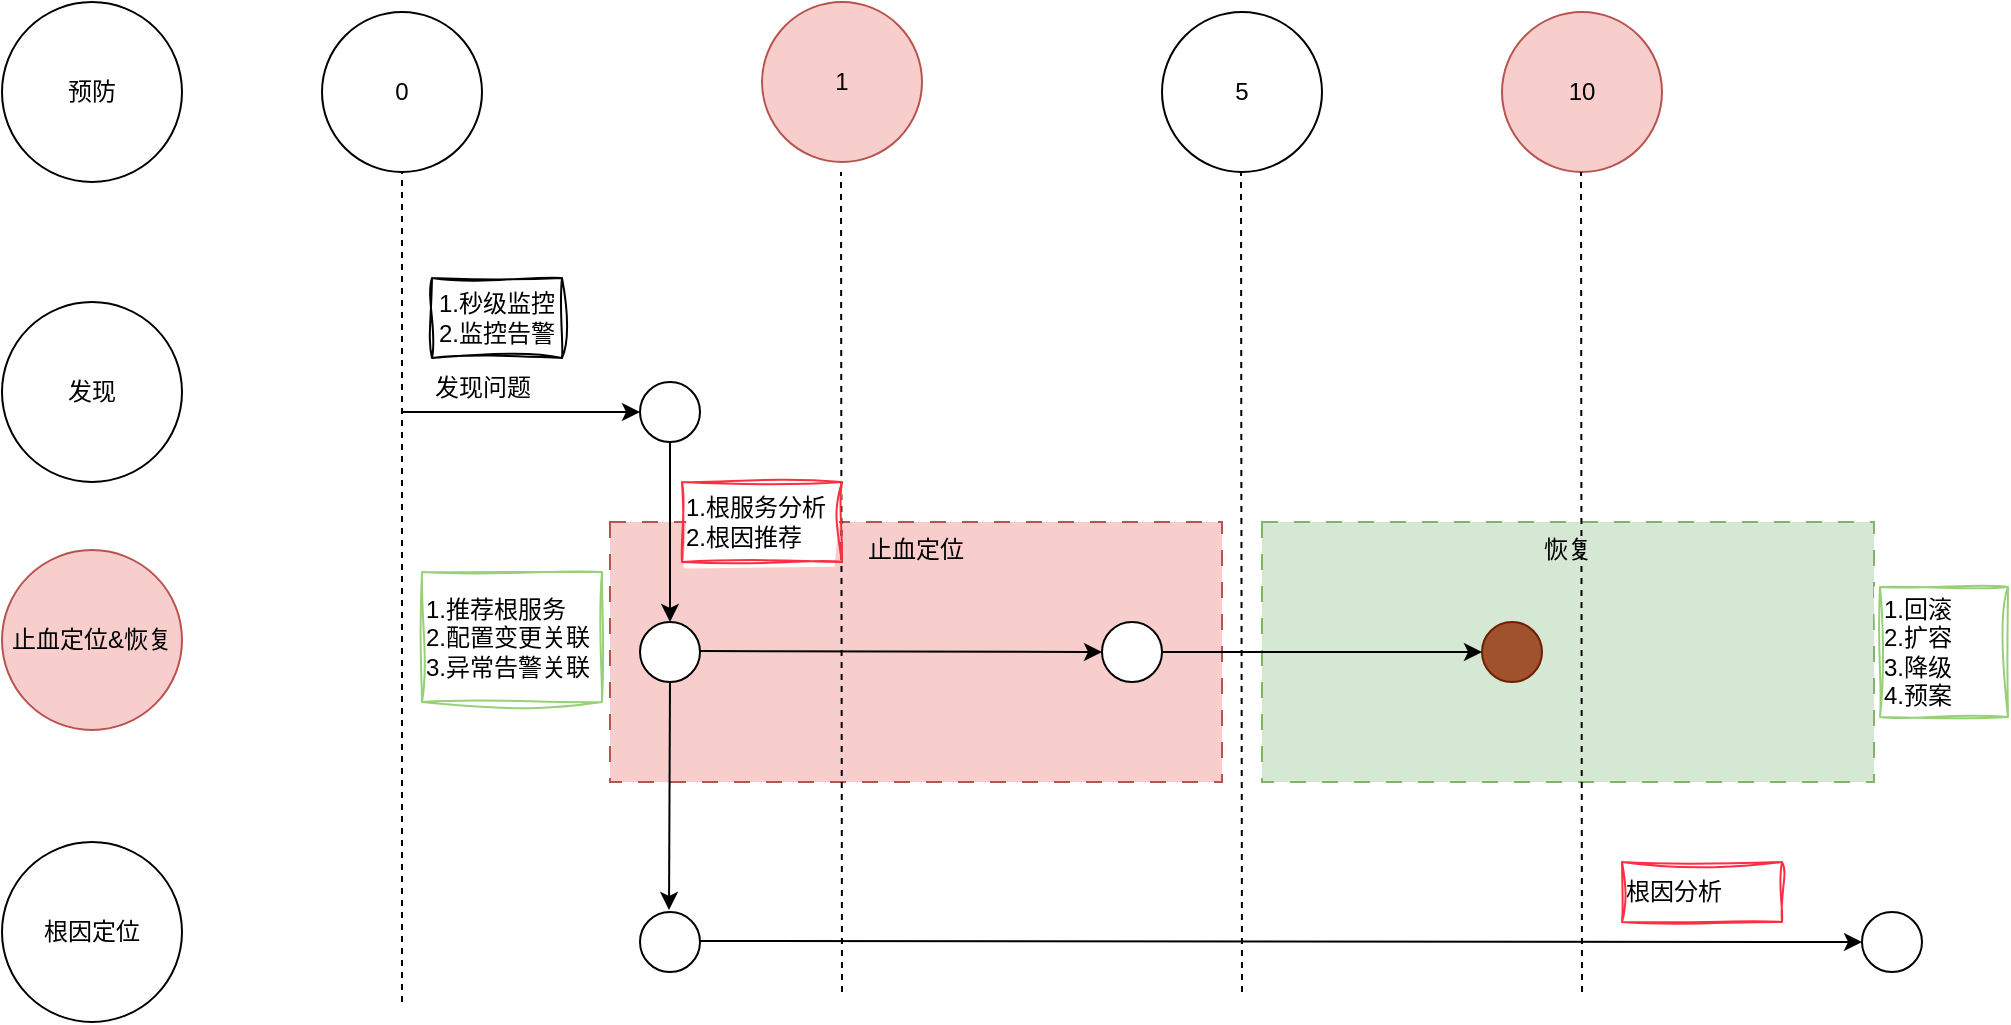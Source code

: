 <mxfile version="26.2.12" pages="5">
  <diagram id="Wmb_0LY8wBpJUW_GFidt" name="1-5-10">
    <mxGraphModel dx="1390" dy="761" grid="1" gridSize="10" guides="1" tooltips="1" connect="1" arrows="1" fold="1" page="1" pageScale="1" pageWidth="827" pageHeight="1169" math="0" shadow="0">
      <root>
        <mxCell id="0" />
        <mxCell id="1" parent="0" />
        <mxCell id="DUJHOCGt4It78uvVbUno-31" value="恢复" style="rounded=0;whiteSpace=wrap;html=1;verticalAlign=top;dashed=1;dashPattern=8 8;fillColor=#d5e8d4;strokeColor=#82b366;" parent="1" vertex="1">
          <mxGeometry x="740" y="390" width="306" height="130" as="geometry" />
        </mxCell>
        <mxCell id="DUJHOCGt4It78uvVbUno-30" value="止血定位" style="rounded=0;whiteSpace=wrap;html=1;verticalAlign=top;dashed=1;dashPattern=8 8;fillColor=#f8cecc;strokeColor=#b85450;" parent="1" vertex="1">
          <mxGeometry x="414" y="390" width="306" height="130" as="geometry" />
        </mxCell>
        <mxCell id="DUJHOCGt4It78uvVbUno-5" value="0" style="ellipse;whiteSpace=wrap;html=1;aspect=fixed;" parent="1" vertex="1">
          <mxGeometry x="270" y="135" width="80" height="80" as="geometry" />
        </mxCell>
        <mxCell id="DUJHOCGt4It78uvVbUno-6" value="1" style="ellipse;whiteSpace=wrap;html=1;aspect=fixed;fillColor=#f8cecc;strokeColor=#b85450;" parent="1" vertex="1">
          <mxGeometry x="490" y="130" width="80" height="80" as="geometry" />
        </mxCell>
        <mxCell id="DUJHOCGt4It78uvVbUno-7" value="5" style="ellipse;whiteSpace=wrap;html=1;aspect=fixed;" parent="1" vertex="1">
          <mxGeometry x="690" y="135" width="80" height="80" as="geometry" />
        </mxCell>
        <mxCell id="DUJHOCGt4It78uvVbUno-8" value="10" style="ellipse;whiteSpace=wrap;html=1;aspect=fixed;fillColor=#f8cecc;strokeColor=#b85450;" parent="1" vertex="1">
          <mxGeometry x="860" y="135" width="80" height="80" as="geometry" />
        </mxCell>
        <mxCell id="DUJHOCGt4It78uvVbUno-9" value="" style="endArrow=none;dashed=1;html=1;rounded=0;entryX=0.5;entryY=1;entryDx=0;entryDy=0;" parent="1" target="DUJHOCGt4It78uvVbUno-5" edge="1">
          <mxGeometry width="50" height="50" relative="1" as="geometry">
            <mxPoint x="310" y="630" as="sourcePoint" />
            <mxPoint x="440" y="370" as="targetPoint" />
            <Array as="points">
              <mxPoint x="310" y="330" />
            </Array>
          </mxGeometry>
        </mxCell>
        <mxCell id="DUJHOCGt4It78uvVbUno-10" value="" style="endArrow=none;dashed=1;html=1;rounded=0;entryX=0.5;entryY=1;entryDx=0;entryDy=0;" parent="1" edge="1">
          <mxGeometry width="50" height="50" relative="1" as="geometry">
            <mxPoint x="530" y="625" as="sourcePoint" />
            <mxPoint x="529.5" y="215" as="targetPoint" />
          </mxGeometry>
        </mxCell>
        <mxCell id="DUJHOCGt4It78uvVbUno-11" value="" style="endArrow=none;dashed=1;html=1;rounded=0;entryX=0.5;entryY=1;entryDx=0;entryDy=0;" parent="1" edge="1">
          <mxGeometry width="50" height="50" relative="1" as="geometry">
            <mxPoint x="730" y="625" as="sourcePoint" />
            <mxPoint x="729.5" y="215" as="targetPoint" />
          </mxGeometry>
        </mxCell>
        <mxCell id="DUJHOCGt4It78uvVbUno-12" value="" style="endArrow=none;dashed=1;html=1;rounded=0;entryX=0.5;entryY=1;entryDx=0;entryDy=0;" parent="1" edge="1">
          <mxGeometry width="50" height="50" relative="1" as="geometry">
            <mxPoint x="900" y="625" as="sourcePoint" />
            <mxPoint x="899.5" y="215" as="targetPoint" />
          </mxGeometry>
        </mxCell>
        <mxCell id="DUJHOCGt4It78uvVbUno-13" value="1.秒级监控&lt;div&gt;2.监控告警&lt;/div&gt;" style="rounded=0;whiteSpace=wrap;html=1;sketch=1;curveFitting=1;jiggle=2;strokeColor=#000000;" parent="1" vertex="1">
          <mxGeometry x="325" y="268" width="65" height="40" as="geometry" />
        </mxCell>
        <mxCell id="DUJHOCGt4It78uvVbUno-3" value="止血定位&amp;amp;恢复" style="ellipse;whiteSpace=wrap;html=1;aspect=fixed;fillColor=#f8cecc;strokeColor=#b85450;" parent="1" vertex="1">
          <mxGeometry x="110" y="404" width="90" height="90" as="geometry" />
        </mxCell>
        <mxCell id="DUJHOCGt4It78uvVbUno-15" value="发现" style="ellipse;whiteSpace=wrap;html=1;aspect=fixed;" parent="1" vertex="1">
          <mxGeometry x="110" y="280" width="90" height="90" as="geometry" />
        </mxCell>
        <mxCell id="DUJHOCGt4It78uvVbUno-16" value="预防" style="ellipse;whiteSpace=wrap;html=1;aspect=fixed;" parent="1" vertex="1">
          <mxGeometry x="110" y="130" width="90" height="90" as="geometry" />
        </mxCell>
        <mxCell id="DUJHOCGt4It78uvVbUno-17" value="根因定位" style="ellipse;whiteSpace=wrap;html=1;aspect=fixed;" parent="1" vertex="1">
          <mxGeometry x="110" y="550" width="90" height="90" as="geometry" />
        </mxCell>
        <mxCell id="DUJHOCGt4It78uvVbUno-18" value="" style="ellipse;whiteSpace=wrap;html=1;aspect=fixed;" parent="1" vertex="1">
          <mxGeometry x="429" y="320" width="30" height="30" as="geometry" />
        </mxCell>
        <mxCell id="DUJHOCGt4It78uvVbUno-19" value="" style="endArrow=classic;html=1;rounded=0;entryX=0;entryY=0.5;entryDx=0;entryDy=0;" parent="1" target="DUJHOCGt4It78uvVbUno-18" edge="1">
          <mxGeometry width="50" height="50" relative="1" as="geometry">
            <mxPoint x="310" y="335" as="sourcePoint" />
            <mxPoint x="440" y="380" as="targetPoint" />
          </mxGeometry>
        </mxCell>
        <mxCell id="DUJHOCGt4It78uvVbUno-20" value="发现问题" style="text;html=1;align=center;verticalAlign=middle;resizable=0;points=[];autosize=1;strokeColor=none;fillColor=none;" parent="1" vertex="1">
          <mxGeometry x="315" y="308" width="70" height="30" as="geometry" />
        </mxCell>
        <mxCell id="DUJHOCGt4It78uvVbUno-21" value="" style="ellipse;whiteSpace=wrap;html=1;aspect=fixed;" parent="1" vertex="1">
          <mxGeometry x="429" y="440" width="30" height="30" as="geometry" />
        </mxCell>
        <mxCell id="DUJHOCGt4It78uvVbUno-23" value="1.根服务分析&lt;div&gt;2.根因推荐&lt;/div&gt;" style="rounded=0;whiteSpace=wrap;html=1;align=left;sketch=1;curveFitting=1;jiggle=2;strokeColor=#FF2D42;" parent="1" vertex="1">
          <mxGeometry x="450" y="370" width="80" height="40" as="geometry" />
        </mxCell>
        <mxCell id="DUJHOCGt4It78uvVbUno-24" value="" style="endArrow=classic;html=1;rounded=0;" parent="1" edge="1">
          <mxGeometry width="50" height="50" relative="1" as="geometry">
            <mxPoint x="459" y="454.5" as="sourcePoint" />
            <mxPoint x="660" y="455" as="targetPoint" />
          </mxGeometry>
        </mxCell>
        <mxCell id="DUJHOCGt4It78uvVbUno-25" value="" style="ellipse;whiteSpace=wrap;html=1;aspect=fixed;" parent="1" vertex="1">
          <mxGeometry x="660" y="440" width="30" height="30" as="geometry" />
        </mxCell>
        <mxCell id="DUJHOCGt4It78uvVbUno-26" value="" style="ellipse;whiteSpace=wrap;html=1;aspect=fixed;fillColor=#a0522d;strokeColor=#6D1F00;fontColor=#ffffff;" parent="1" vertex="1">
          <mxGeometry x="850" y="440" width="30" height="30" as="geometry" />
        </mxCell>
        <mxCell id="DUJHOCGt4It78uvVbUno-27" value="" style="endArrow=classic;html=1;rounded=0;entryX=0;entryY=0.5;entryDx=0;entryDy=0;exitX=1;exitY=0.5;exitDx=0;exitDy=0;" parent="1" source="DUJHOCGt4It78uvVbUno-25" target="DUJHOCGt4It78uvVbUno-26" edge="1">
          <mxGeometry width="50" height="50" relative="1" as="geometry">
            <mxPoint x="470" y="470" as="sourcePoint" />
            <mxPoint x="670" y="465" as="targetPoint" />
          </mxGeometry>
        </mxCell>
        <mxCell id="DUJHOCGt4It78uvVbUno-28" value="" style="ellipse;whiteSpace=wrap;html=1;aspect=fixed;" parent="1" vertex="1">
          <mxGeometry x="429" y="585" width="30" height="30" as="geometry" />
        </mxCell>
        <mxCell id="DUJHOCGt4It78uvVbUno-29" value="" style="ellipse;whiteSpace=wrap;html=1;aspect=fixed;" parent="1" vertex="1">
          <mxGeometry x="1040" y="585" width="30" height="30" as="geometry" />
        </mxCell>
        <mxCell id="DUJHOCGt4It78uvVbUno-32" value="" style="endArrow=classic;html=1;rounded=0;entryX=0.5;entryY=0;entryDx=0;entryDy=0;exitX=0.5;exitY=1;exitDx=0;exitDy=0;" parent="1" source="DUJHOCGt4It78uvVbUno-18" target="DUJHOCGt4It78uvVbUno-21" edge="1">
          <mxGeometry width="50" height="50" relative="1" as="geometry">
            <mxPoint x="390" y="420" as="sourcePoint" />
            <mxPoint x="440" y="370" as="targetPoint" />
          </mxGeometry>
        </mxCell>
        <mxCell id="DUJHOCGt4It78uvVbUno-33" value="1.推荐根服务&lt;div&gt;&lt;span style=&quot;background-color: transparent; color: light-dark(rgb(0, 0, 0), rgb(255, 255, 255));&quot;&gt;2.配置变更关联&lt;/span&gt;&lt;div&gt;3.异常告警关联&lt;/div&gt;&lt;/div&gt;" style="rounded=0;whiteSpace=wrap;html=1;sketch=1;curveFitting=1;jiggle=2;strokeColor=#97D077;align=left;" parent="1" vertex="1">
          <mxGeometry x="320" y="415" width="90" height="65" as="geometry" />
        </mxCell>
        <mxCell id="DUJHOCGt4It78uvVbUno-34" value="1.回滚&lt;div&gt;&lt;span style=&quot;background-color: transparent; color: light-dark(rgb(0, 0, 0), rgb(255, 255, 255));&quot;&gt;2.扩容&lt;/span&gt;&lt;div&gt;3.降级&lt;/div&gt;&lt;/div&gt;&lt;div&gt;4.预案&lt;/div&gt;" style="rounded=0;whiteSpace=wrap;html=1;sketch=1;curveFitting=1;jiggle=2;strokeColor=#97D077;align=left;" parent="1" vertex="1">
          <mxGeometry x="1049" y="422.5" width="64" height="65" as="geometry" />
        </mxCell>
        <mxCell id="DUJHOCGt4It78uvVbUno-35" value="" style="endArrow=classic;html=1;rounded=0;entryX=0.5;entryY=0;entryDx=0;entryDy=0;exitX=0.5;exitY=1;exitDx=0;exitDy=0;" parent="1" source="DUJHOCGt4It78uvVbUno-21" edge="1">
          <mxGeometry width="50" height="50" relative="1" as="geometry">
            <mxPoint x="443.5" y="494" as="sourcePoint" />
            <mxPoint x="443.5" y="584" as="targetPoint" />
          </mxGeometry>
        </mxCell>
        <mxCell id="DUJHOCGt4It78uvVbUno-36" value="&lt;div&gt;根因分析&lt;/div&gt;" style="rounded=0;whiteSpace=wrap;html=1;align=left;sketch=1;curveFitting=1;jiggle=2;strokeColor=#FF2D42;" parent="1" vertex="1">
          <mxGeometry x="920" y="560" width="80" height="30" as="geometry" />
        </mxCell>
        <mxCell id="DUJHOCGt4It78uvVbUno-37" value="" style="endArrow=classic;html=1;rounded=0;entryX=0;entryY=0.5;entryDx=0;entryDy=0;" parent="1" target="DUJHOCGt4It78uvVbUno-29" edge="1">
          <mxGeometry width="50" height="50" relative="1" as="geometry">
            <mxPoint x="459" y="599.5" as="sourcePoint" />
            <mxPoint x="660" y="600" as="targetPoint" />
          </mxGeometry>
        </mxCell>
      </root>
    </mxGraphModel>
  </diagram>
  <diagram id="a5Rg6ojUefUyNy3wh0NI" name="根因分析">
    <mxGraphModel dx="2217" dy="761" grid="1" gridSize="10" guides="1" tooltips="1" connect="1" arrows="1" fold="1" page="1" pageScale="1" pageWidth="827" pageHeight="1169" math="0" shadow="0">
      <root>
        <mxCell id="0" />
        <mxCell id="1" parent="0" />
        <mxCell id="A5TAxavvxq82MUCnnoP0-2" value="金指标异常服务" style="rounded=0;whiteSpace=wrap;html=1;fillColor=#d5e8d4;strokeColor=#82b366;sketch=1;curveFitting=1;jiggle=2;" vertex="1" parent="1">
          <mxGeometry x="130" y="360" width="120" height="60" as="geometry" />
        </mxCell>
        <mxCell id="A5TAxavvxq82MUCnnoP0-4" value="下游正常服务2" style="rounded=0;whiteSpace=wrap;html=1;" vertex="1" parent="1">
          <mxGeometry x="340" y="360" width="120" height="60" as="geometry" />
        </mxCell>
        <mxCell id="A5TAxavvxq82MUCnnoP0-14" value="上游正常服务5" style="rounded=0;whiteSpace=wrap;html=1;" vertex="1" parent="1">
          <mxGeometry x="-310" y="360" width="120" height="60" as="geometry" />
        </mxCell>
        <mxCell id="A5TAxavvxq82MUCnnoP0-15" value="上游正常服务2" style="rounded=0;whiteSpace=wrap;html=1;" vertex="1" parent="1">
          <mxGeometry x="-90" y="360" width="120" height="60" as="geometry" />
        </mxCell>
        <mxCell id="A5TAxavvxq82MUCnnoP0-16" value="下游服务5" style="rounded=0;whiteSpace=wrap;html=1;" vertex="1" parent="1">
          <mxGeometry x="520" y="410" width="120" height="60" as="geometry" />
        </mxCell>
        <mxCell id="A5TAxavvxq82MUCnnoP0-17" value="" style="endArrow=classic;html=1;rounded=0;entryX=-0.025;entryY=0.617;entryDx=0;entryDy=0;entryPerimeter=0;exitX=1;exitY=0.5;exitDx=0;exitDy=0;" edge="1" parent="1" source="A5TAxavvxq82MUCnnoP0-2">
          <mxGeometry width="50" height="50" relative="1" as="geometry">
            <mxPoint x="160" y="420" as="sourcePoint" />
            <mxPoint x="337" y="277.02" as="targetPoint" />
          </mxGeometry>
        </mxCell>
        <mxCell id="A5TAxavvxq82MUCnnoP0-18" value="下游异常服务1" style="rounded=0;whiteSpace=wrap;html=1;fillColor=#d5e8d4;strokeColor=#82b366;sketch=1;curveFitting=1;jiggle=2;" vertex="1" parent="1">
          <mxGeometry x="340" y="240" width="120" height="60" as="geometry" />
        </mxCell>
        <mxCell id="A5TAxavvxq82MUCnnoP0-19" value="下游异常服务3" style="rounded=0;whiteSpace=wrap;html=1;fillColor=#f8cecc;strokeColor=#b85450;sketch=1;curveFitting=1;jiggle=2;" vertex="1" parent="1">
          <mxGeometry x="340" y="470" width="120" height="60" as="geometry" />
        </mxCell>
        <mxCell id="A5TAxavvxq82MUCnnoP0-20" value="下游异常服务4" style="rounded=0;whiteSpace=wrap;html=1;sketch=1;curveFitting=1;jiggle=2;fillColor=#f8cecc;strokeColor=#b85450;" vertex="1" parent="1">
          <mxGeometry x="520" y="330" width="120" height="60" as="geometry" />
        </mxCell>
        <mxCell id="A5TAxavvxq82MUCnnoP0-21" value="" style="endArrow=classic;html=1;rounded=0;entryX=0;entryY=0.5;entryDx=0;entryDy=0;" edge="1" parent="1" target="A5TAxavvxq82MUCnnoP0-19">
          <mxGeometry width="50" height="50" relative="1" as="geometry">
            <mxPoint x="250" y="390" as="sourcePoint" />
            <mxPoint x="347" y="287.02" as="targetPoint" />
          </mxGeometry>
        </mxCell>
        <mxCell id="A5TAxavvxq82MUCnnoP0-22" value="" style="endArrow=classic;html=1;rounded=0;entryX=0;entryY=0.5;entryDx=0;entryDy=0;exitX=1;exitY=0.5;exitDx=0;exitDy=0;" edge="1" parent="1" source="A5TAxavvxq82MUCnnoP0-18" target="A5TAxavvxq82MUCnnoP0-20">
          <mxGeometry width="50" height="50" relative="1" as="geometry">
            <mxPoint x="260" y="400" as="sourcePoint" />
            <mxPoint x="350" y="510" as="targetPoint" />
          </mxGeometry>
        </mxCell>
        <mxCell id="A5TAxavvxq82MUCnnoP0-23" value="" style="endArrow=classic;html=1;rounded=0;entryX=0;entryY=0.5;entryDx=0;entryDy=0;dashed=1;dashPattern=8 8;" edge="1" parent="1" target="A5TAxavvxq82MUCnnoP0-4">
          <mxGeometry width="50" height="50" relative="1" as="geometry">
            <mxPoint x="250" y="390" as="sourcePoint" />
            <mxPoint x="300" y="340" as="targetPoint" />
          </mxGeometry>
        </mxCell>
        <mxCell id="A5TAxavvxq82MUCnnoP0-25" value="" style="endArrow=classic;html=1;rounded=0;entryX=0;entryY=0.5;entryDx=0;entryDy=0;dashed=1;dashPattern=8 8;exitX=1;exitY=0.5;exitDx=0;exitDy=0;" edge="1" parent="1" source="A5TAxavvxq82MUCnnoP0-19" target="A5TAxavvxq82MUCnnoP0-16">
          <mxGeometry width="50" height="50" relative="1" as="geometry">
            <mxPoint x="260" y="400" as="sourcePoint" />
            <mxPoint x="350" y="405" as="targetPoint" />
          </mxGeometry>
        </mxCell>
        <mxCell id="A5TAxavvxq82MUCnnoP0-26" value="" style="endArrow=classic;html=1;rounded=0;exitX=1;exitY=0.5;exitDx=0;exitDy=0;entryX=0;entryY=0.5;entryDx=0;entryDy=0;" edge="1" parent="1" source="A5TAxavvxq82MUCnnoP0-27" target="A5TAxavvxq82MUCnnoP0-2">
          <mxGeometry width="50" height="50" relative="1" as="geometry">
            <mxPoint x="260" y="400" as="sourcePoint" />
            <mxPoint x="370" y="350" as="targetPoint" />
          </mxGeometry>
        </mxCell>
        <mxCell id="A5TAxavvxq82MUCnnoP0-27" value="上游异常服务1" style="rounded=0;whiteSpace=wrap;html=1;fillColor=#d5e8d4;strokeColor=#82b366;sketch=1;curveFitting=1;jiggle=2;" vertex="1" parent="1">
          <mxGeometry x="-90" y="250" width="120" height="60" as="geometry" />
        </mxCell>
        <mxCell id="A5TAxavvxq82MUCnnoP0-28" value="上游游异常服务4" style="rounded=0;whiteSpace=wrap;html=1;fillColor=#d5e8d4;strokeColor=#82b366;sketch=1;curveFitting=1;jiggle=2;" vertex="1" parent="1">
          <mxGeometry x="-310" y="250" width="120" height="60" as="geometry" />
        </mxCell>
        <mxCell id="A5TAxavvxq82MUCnnoP0-29" value="上游异常服务3" style="rounded=0;whiteSpace=wrap;html=1;fillColor=#d5e8d4;strokeColor=#82b366;sketch=1;curveFitting=1;jiggle=2;" vertex="1" parent="1">
          <mxGeometry x="-90" y="460" width="120" height="60" as="geometry" />
        </mxCell>
        <mxCell id="A5TAxavvxq82MUCnnoP0-30" value="" style="endArrow=classic;html=1;rounded=0;exitX=1;exitY=0.5;exitDx=0;exitDy=0;entryX=0;entryY=0.5;entryDx=0;entryDy=0;" edge="1" parent="1" source="A5TAxavvxq82MUCnnoP0-28" target="A5TAxavvxq82MUCnnoP0-27">
          <mxGeometry width="50" height="50" relative="1" as="geometry">
            <mxPoint x="30" y="280" as="sourcePoint" />
            <mxPoint x="140" y="400" as="targetPoint" />
          </mxGeometry>
        </mxCell>
        <mxCell id="A5TAxavvxq82MUCnnoP0-31" value="" style="endArrow=classic;html=1;rounded=0;exitX=1;exitY=0.5;exitDx=0;exitDy=0;entryX=0;entryY=0.5;entryDx=0;entryDy=0;" edge="1" parent="1" source="A5TAxavvxq82MUCnnoP0-29" target="A5TAxavvxq82MUCnnoP0-2">
          <mxGeometry width="50" height="50" relative="1" as="geometry">
            <mxPoint x="30" y="280" as="sourcePoint" />
            <mxPoint x="140" y="400" as="targetPoint" />
          </mxGeometry>
        </mxCell>
        <mxCell id="A5TAxavvxq82MUCnnoP0-32" value="" style="endArrow=classic;html=1;rounded=0;dashed=1;dashPattern=8 8;exitX=1;exitY=0.5;exitDx=0;exitDy=0;" edge="1" parent="1" source="A5TAxavvxq82MUCnnoP0-15">
          <mxGeometry width="50" height="50" relative="1" as="geometry">
            <mxPoint x="260" y="400" as="sourcePoint" />
            <mxPoint x="130" y="390" as="targetPoint" />
          </mxGeometry>
        </mxCell>
        <mxCell id="A5TAxavvxq82MUCnnoP0-34" value="" style="endArrow=classic;html=1;rounded=0;dashed=1;dashPattern=8 8;exitX=1;exitY=0.5;exitDx=0;exitDy=0;entryX=0;entryY=0.5;entryDx=0;entryDy=0;" edge="1" parent="1" source="A5TAxavvxq82MUCnnoP0-14" target="A5TAxavvxq82MUCnnoP0-15">
          <mxGeometry width="50" height="50" relative="1" as="geometry">
            <mxPoint x="30" y="390" as="sourcePoint" />
            <mxPoint x="140" y="400" as="targetPoint" />
          </mxGeometry>
        </mxCell>
        <mxCell id="A5TAxavvxq82MUCnnoP0-35" value="金指标图：金指标告警服务的上下游金指标异常的服务总和" style="rounded=0;whiteSpace=wrap;html=1;" vertex="1" parent="1">
          <mxGeometry x="-310" y="120" width="360" height="60" as="geometry" />
        </mxCell>
      </root>
    </mxGraphModel>
  </diagram>
  <diagram id="KARqEoZ6i1gIYqhQYxp-" name="性能分析">
    <mxGraphModel dx="1390" dy="761" grid="1" gridSize="10" guides="1" tooltips="1" connect="1" arrows="1" fold="1" page="1" pageScale="1" pageWidth="827" pageHeight="1169" math="0" shadow="0">
      <root>
        <mxCell id="0" />
        <mxCell id="1" parent="0" />
        <mxCell id="ElL2ZKjdelLjAS7uIdR4-1" value="profile配置" style="rounded=0;whiteSpace=wrap;html=1;fillColor=#dae8fc;strokeColor=#6c8ebf;" vertex="1" parent="1">
          <mxGeometry x="140" y="100" width="80" height="60" as="geometry" />
        </mxCell>
        <mxCell id="ElL2ZKjdelLjAS7uIdR4-2" value="部署/attach" style="rounded=0;whiteSpace=wrap;html=1;fillColor=#dae8fc;strokeColor=#6c8ebf;" vertex="1" parent="1">
          <mxGeometry x="300" y="100" width="80" height="60" as="geometry" />
        </mxCell>
        <mxCell id="ElL2ZKjdelLjAS7uIdR4-3" value="生成、上报火焰图" style="rounded=0;whiteSpace=wrap;html=1;fillColor=#e1d5e7;strokeColor=#9673a6;" vertex="1" parent="1">
          <mxGeometry x="460" y="100" width="110" height="60" as="geometry" />
        </mxCell>
        <mxCell id="ElL2ZKjdelLjAS7uIdR4-4" value="火焰图分析" style="rounded=0;whiteSpace=wrap;html=1;fillColor=#e1d5e7;strokeColor=#9673a6;" vertex="1" parent="1">
          <mxGeometry x="640" y="100" width="80" height="60" as="geometry" />
        </mxCell>
        <mxCell id="ElL2ZKjdelLjAS7uIdR4-29" style="rounded=0;orthogonalLoop=1;jettySize=auto;html=1;exitX=0.5;exitY=1;exitDx=0;exitDy=0;edgeStyle=orthogonalEdgeStyle;curved=1;" edge="1" parent="1" source="ElL2ZKjdelLjAS7uIdR4-5">
          <mxGeometry relative="1" as="geometry">
            <mxPoint x="180" y="449" as="targetPoint" />
            <Array as="points">
              <mxPoint x="460" y="530" />
              <mxPoint x="180" y="530" />
            </Array>
          </mxGeometry>
        </mxCell>
        <mxCell id="ElL2ZKjdelLjAS7uIdR4-30" value="4.火焰图分析" style="edgeLabel;html=1;align=center;verticalAlign=middle;resizable=0;points=[];" vertex="1" connectable="0" parent="ElL2ZKjdelLjAS7uIdR4-29">
          <mxGeometry x="0.051" y="1" relative="1" as="geometry">
            <mxPoint x="4" y="-11" as="offset" />
          </mxGeometry>
        </mxCell>
        <mxCell id="ElL2ZKjdelLjAS7uIdR4-5" value="柯南（告警、事件、分析）" style="rounded=0;whiteSpace=wrap;html=1;fillColor=#dae8fc;strokeColor=#6c8ebf;" vertex="1" parent="1">
          <mxGeometry x="390" y="423.5" width="140" height="50" as="geometry" />
        </mxCell>
        <mxCell id="ElL2ZKjdelLjAS7uIdR4-6" value="Actor" style="shape=umlActor;verticalLabelPosition=bottom;verticalAlign=top;html=1;outlineConnect=0;" vertex="1" parent="1">
          <mxGeometry x="140" y="430" width="30" height="60" as="geometry" />
        </mxCell>
        <mxCell id="ElL2ZKjdelLjAS7uIdR4-7" value="" style="endArrow=classic;html=1;rounded=0;exitX=1;exitY=0.333;exitDx=0;exitDy=0;exitPerimeter=0;entryX=0;entryY=0.5;entryDx=0;entryDy=0;" edge="1" parent="1" source="ElL2ZKjdelLjAS7uIdR4-6" target="ElL2ZKjdelLjAS7uIdR4-5">
          <mxGeometry width="50" height="50" relative="1" as="geometry">
            <mxPoint x="520" y="490" as="sourcePoint" />
            <mxPoint x="570" y="440" as="targetPoint" />
          </mxGeometry>
        </mxCell>
        <mxCell id="ElL2ZKjdelLjAS7uIdR4-12" value="1、配置&amp;amp;启动" style="edgeLabel;html=1;align=center;verticalAlign=middle;resizable=0;points=[];" vertex="1" connectable="0" parent="ElL2ZKjdelLjAS7uIdR4-7">
          <mxGeometry x="0.17" y="3" relative="1" as="geometry">
            <mxPoint as="offset" />
          </mxGeometry>
        </mxCell>
        <mxCell id="ElL2ZKjdelLjAS7uIdR4-9" value="qa/发布平台" style="rounded=0;whiteSpace=wrap;html=1;fillColor=#dae8fc;strokeColor=#6c8ebf;" vertex="1" parent="1">
          <mxGeometry x="620" y="300" width="120" height="60" as="geometry" />
        </mxCell>
        <mxCell id="ElL2ZKjdelLjAS7uIdR4-10" value="云平台" style="rounded=0;whiteSpace=wrap;html=1;fillColor=#dae8fc;strokeColor=#6c8ebf;" vertex="1" parent="1">
          <mxGeometry x="620" y="418.5" width="120" height="60" as="geometry" />
        </mxCell>
        <mxCell id="ElL2ZKjdelLjAS7uIdR4-11" value="app" style="rounded=0;whiteSpace=wrap;html=1;fillColor=#e1d5e7;strokeColor=#9673a6;" vertex="1" parent="1">
          <mxGeometry x="620" y="550" width="120" height="60" as="geometry" />
        </mxCell>
        <mxCell id="ElL2ZKjdelLjAS7uIdR4-13" value="" style="endArrow=classic;html=1;rounded=0;exitX=1;exitY=0.5;exitDx=0;exitDy=0;entryX=0;entryY=0.5;entryDx=0;entryDy=0;" edge="1" parent="1" source="ElL2ZKjdelLjAS7uIdR4-5" target="ElL2ZKjdelLjAS7uIdR4-9">
          <mxGeometry width="50" height="50" relative="1" as="geometry">
            <mxPoint x="520" y="490" as="sourcePoint" />
            <mxPoint x="570" y="440" as="targetPoint" />
          </mxGeometry>
        </mxCell>
        <mxCell id="ElL2ZKjdelLjAS7uIdR4-14" value="2、部署（profile agent）" style="edgeLabel;html=1;align=center;verticalAlign=middle;resizable=0;points=[];" vertex="1" connectable="0" parent="ElL2ZKjdelLjAS7uIdR4-13">
          <mxGeometry x="0.046" y="-2" relative="1" as="geometry">
            <mxPoint as="offset" />
          </mxGeometry>
        </mxCell>
        <mxCell id="ElL2ZKjdelLjAS7uIdR4-15" value="" style="endArrow=classic;html=1;rounded=0;exitX=0.45;exitY=1;exitDx=0;exitDy=0;exitPerimeter=0;entryX=0.442;entryY=0.058;entryDx=0;entryDy=0;entryPerimeter=0;" edge="1" parent="1" source="ElL2ZKjdelLjAS7uIdR4-9" target="ElL2ZKjdelLjAS7uIdR4-10">
          <mxGeometry width="50" height="50" relative="1" as="geometry">
            <mxPoint x="230" y="460" as="sourcePoint" />
            <mxPoint x="400" y="459" as="targetPoint" />
          </mxGeometry>
        </mxCell>
        <mxCell id="ElL2ZKjdelLjAS7uIdR4-17" value="" style="endArrow=classic;html=1;rounded=0;exitX=0.458;exitY=0.942;exitDx=0;exitDy=0;exitPerimeter=0;entryX=0.5;entryY=0;entryDx=0;entryDy=0;" edge="1" parent="1" source="ElL2ZKjdelLjAS7uIdR4-10">
          <mxGeometry width="50" height="50" relative="1" as="geometry">
            <mxPoint x="675.5" y="478.5" as="sourcePoint" />
            <mxPoint x="675" y="550" as="targetPoint" />
          </mxGeometry>
        </mxCell>
        <mxCell id="ElL2ZKjdelLjAS7uIdR4-20" value="profile agent" style="rounded=1;whiteSpace=wrap;html=1;fillColor=#f8cecc;strokeColor=#b85450;" vertex="1" parent="1">
          <mxGeometry x="620" y="580" width="46" height="30" as="geometry" />
        </mxCell>
        <mxCell id="ElL2ZKjdelLjAS7uIdR4-21" value="" style="endArrow=classic;html=1;rounded=0;exitX=0.5;exitY=0;exitDx=0;exitDy=0;entryX=1;entryY=0.5;entryDx=0;entryDy=0;" edge="1" parent="1" source="ElL2ZKjdelLjAS7uIdR4-20" target="ElL2ZKjdelLjAS7uIdR4-5">
          <mxGeometry width="50" height="50" relative="1" as="geometry">
            <mxPoint x="460" y="470" as="sourcePoint" />
            <mxPoint x="510" y="420" as="targetPoint" />
          </mxGeometry>
        </mxCell>
        <mxCell id="ElL2ZKjdelLjAS7uIdR4-22" value="3.生成、上报火焰图" style="edgeLabel;html=1;align=center;verticalAlign=middle;resizable=0;points=[];" vertex="1" connectable="0" parent="ElL2ZKjdelLjAS7uIdR4-21">
          <mxGeometry x="0.538" relative="1" as="geometry">
            <mxPoint x="14" y="31" as="offset" />
          </mxGeometry>
        </mxCell>
        <mxCell id="ElL2ZKjdelLjAS7uIdR4-26" value="" style="endArrow=classic;html=1;rounded=0;entryX=0;entryY=0.5;entryDx=0;entryDy=0;" edge="1" parent="1" target="ElL2ZKjdelLjAS7uIdR4-10">
          <mxGeometry width="50" height="50" relative="1" as="geometry">
            <mxPoint x="530" y="449" as="sourcePoint" />
            <mxPoint x="510" y="420" as="targetPoint" />
          </mxGeometry>
        </mxCell>
        <mxCell id="ElL2ZKjdelLjAS7uIdR4-27" value="2.attach" style="edgeLabel;html=1;align=center;verticalAlign=middle;resizable=0;points=[];" vertex="1" connectable="0" parent="ElL2ZKjdelLjAS7uIdR4-26">
          <mxGeometry x="-0.325" relative="1" as="geometry">
            <mxPoint x="13" y="-1" as="offset" />
          </mxGeometry>
        </mxCell>
        <mxCell id="ElL2ZKjdelLjAS7uIdR4-31" value="流程" style="text;html=1;align=center;verticalAlign=middle;whiteSpace=wrap;rounded=0;" vertex="1" parent="1">
          <mxGeometry x="70" y="40" width="60" height="30" as="geometry" />
        </mxCell>
        <mxCell id="ElL2ZKjdelLjAS7uIdR4-32" value="交互" style="text;html=1;align=center;verticalAlign=middle;whiteSpace=wrap;rounded=0;" vertex="1" parent="1">
          <mxGeometry x="72" y="346" width="60" height="30" as="geometry" />
        </mxCell>
        <mxCell id="ElL2ZKjdelLjAS7uIdR4-33" value="" style="shape=flexArrow;endArrow=classic;html=1;rounded=0;entryX=0;entryY=0.5;entryDx=0;entryDy=0;" edge="1" parent="1" target="ElL2ZKjdelLjAS7uIdR4-2">
          <mxGeometry width="50" height="50" relative="1" as="geometry">
            <mxPoint x="220" y="130" as="sourcePoint" />
            <mxPoint x="270" y="80" as="targetPoint" />
          </mxGeometry>
        </mxCell>
        <mxCell id="ElL2ZKjdelLjAS7uIdR4-34" value="" style="shape=flexArrow;endArrow=classic;html=1;rounded=0;entryX=0;entryY=0.5;entryDx=0;entryDy=0;" edge="1" parent="1">
          <mxGeometry width="50" height="50" relative="1" as="geometry">
            <mxPoint x="380" y="129.5" as="sourcePoint" />
            <mxPoint x="460" y="129.5" as="targetPoint" />
          </mxGeometry>
        </mxCell>
        <mxCell id="ElL2ZKjdelLjAS7uIdR4-35" value="" style="shape=flexArrow;endArrow=classic;html=1;rounded=0;" edge="1" parent="1">
          <mxGeometry width="50" height="50" relative="1" as="geometry">
            <mxPoint x="570" y="129.5" as="sourcePoint" />
            <mxPoint x="640" y="130" as="targetPoint" />
          </mxGeometry>
        </mxCell>
        <mxCell id="ElL2ZKjdelLjAS7uIdR4-36" value="销毁profile节点（线上）" style="rounded=0;whiteSpace=wrap;html=1;fillColor=#e1d5e7;strokeColor=#9673a6;" vertex="1" parent="1">
          <mxGeometry x="465" y="210" width="100" height="40" as="geometry" />
        </mxCell>
        <mxCell id="ElL2ZKjdelLjAS7uIdR4-37" value="" style="shape=flexArrow;endArrow=classic;html=1;rounded=0;exitX=0.5;exitY=1;exitDx=0;exitDy=0;" edge="1" parent="1" source="ElL2ZKjdelLjAS7uIdR4-3" target="ElL2ZKjdelLjAS7uIdR4-36">
          <mxGeometry width="50" height="50" relative="1" as="geometry">
            <mxPoint x="580" y="139.5" as="sourcePoint" />
            <mxPoint x="650" y="140" as="targetPoint" />
          </mxGeometry>
        </mxCell>
      </root>
    </mxGraphModel>
  </diagram>
  <diagram name="发布平台" id="UDuXnFNX9obL7olbhBA1">
    <mxGraphModel dx="1390" dy="761" grid="1" gridSize="10" guides="1" tooltips="1" connect="1" arrows="1" fold="1" page="1" pageScale="1" pageWidth="827" pageHeight="1169" math="0" shadow="0">
      <root>
        <mxCell id="0" />
        <mxCell id="1" parent="0" />
        <mxCell id="O_Zp-z9CiAgVU1FVPQMI-2" value="发布前" style="rounded=0;whiteSpace=wrap;html=1;align=center;verticalAlign=top;" parent="1" vertex="1">
          <mxGeometry x="60" y="130" width="240" height="530" as="geometry" />
        </mxCell>
        <mxCell id="O_Zp-z9CiAgVU1FVPQMI-3" value="发布中" style="rounded=0;whiteSpace=wrap;html=1;verticalAlign=top;" parent="1" vertex="1">
          <mxGeometry x="300" y="130" width="240" height="530" as="geometry" />
        </mxCell>
        <mxCell id="O_Zp-z9CiAgVU1FVPQMI-4" value="发布后" style="rounded=0;whiteSpace=wrap;html=1;verticalAlign=top;" parent="1" vertex="1">
          <mxGeometry x="540" y="130" width="220" height="530" as="geometry" />
        </mxCell>
        <mxCell id="O_Zp-z9CiAgVU1FVPQMI-5" value="发布风险检测条件" style="rounded=0;whiteSpace=wrap;html=1;verticalAlign=top;" parent="1" vertex="1">
          <mxGeometry x="70" y="180" width="220" height="280" as="geometry" />
        </mxCell>
        <mxCell id="O_Zp-z9CiAgVU1FVPQMI-12" value="" style="group" parent="1" vertex="1" connectable="0">
          <mxGeometry x="80" y="210" width="200" height="241" as="geometry" />
        </mxCell>
        <mxCell id="O_Zp-z9CiAgVU1FVPQMI-6" value="新增scf调用关系检测&lt;div&gt;（缺少调用关系-提示）&lt;/div&gt;" style="rounded=1;whiteSpace=wrap;html=1;" parent="O_Zp-z9CiAgVU1FVPQMI-12" vertex="1">
          <mxGeometry width="200" height="40" as="geometry" />
        </mxCell>
        <mxCell id="O_Zp-z9CiAgVU1FVPQMI-7" value="apollo配置项检测&lt;div&gt;（比测试环境少配置项少-禁止发布）&lt;/div&gt;" style="rounded=1;whiteSpace=wrap;html=1;" parent="O_Zp-z9CiAgVU1FVPQMI-12" vertex="1">
          <mxGeometry y="40" width="200" height="50" as="geometry" />
        </mxCell>
        <mxCell id="O_Zp-z9CiAgVU1FVPQMI-8" value="docker内存配置项检测&lt;div&gt;（docker内存小于xmx-禁止发布）&lt;/div&gt;" style="rounded=1;whiteSpace=wrap;html=1;" parent="O_Zp-z9CiAgVU1FVPQMI-12" vertex="1">
          <mxGeometry y="90" width="200" height="50" as="geometry" />
        </mxCell>
        <mxCell id="O_Zp-z9CiAgVU1FVPQMI-10" value="jvm参数变更项检测&lt;div&gt;（jvm参数变更-提示）&lt;/div&gt;" style="rounded=1;whiteSpace=wrap;html=1;" parent="O_Zp-z9CiAgVU1FVPQMI-12" vertex="1">
          <mxGeometry y="141" width="200" height="50" as="geometry" />
        </mxCell>
        <mxCell id="O_Zp-z9CiAgVU1FVPQMI-11" value="发布节点数变更检测&lt;div&gt;（发布节点数减少50%以上-提示）&lt;/div&gt;" style="rounded=1;whiteSpace=wrap;html=1;" parent="O_Zp-z9CiAgVU1FVPQMI-12" vertex="1">
          <mxGeometry y="191" width="200" height="50" as="geometry" />
        </mxCell>
        <mxCell id="O_Zp-z9CiAgVU1FVPQMI-16" value="" style="edgeStyle=orthogonalEdgeStyle;rounded=0;orthogonalLoop=1;jettySize=auto;html=1;" parent="1" source="O_Zp-z9CiAgVU1FVPQMI-13" target="O_Zp-z9CiAgVU1FVPQMI-15" edge="1">
          <mxGeometry relative="1" as="geometry" />
        </mxCell>
        <mxCell id="O_Zp-z9CiAgVU1FVPQMI-13" value="上线前检测发布风险" style="rounded=0;whiteSpace=wrap;html=1;" parent="1" vertex="1">
          <mxGeometry x="140" y="510" width="70" height="40" as="geometry" />
        </mxCell>
        <mxCell id="O_Zp-z9CiAgVU1FVPQMI-15" value="风险提示或阻断" style="rounded=0;whiteSpace=wrap;html=1;" parent="1" vertex="1">
          <mxGeometry x="140" y="594.5" width="70" height="35.5" as="geometry" />
        </mxCell>
        <mxCell id="O_Zp-z9CiAgVU1FVPQMI-17" value="触发异常条件" style="text;html=1;align=center;verticalAlign=middle;whiteSpace=wrap;rounded=0;" parent="1" vertex="1">
          <mxGeometry x="80" y="554.5" width="80" height="30" as="geometry" />
        </mxCell>
      </root>
    </mxGraphModel>
  </diagram>
  <diagram id="CDefoyqu6qgra9jgBugr" name="事件系统">
    <mxGraphModel dx="1384" dy="766" grid="1" gridSize="10" guides="1" tooltips="1" connect="1" arrows="1" fold="1" page="1" pageScale="1" pageWidth="827" pageHeight="1169" math="0" shadow="0">
      <root>
        <mxCell id="0" />
        <mxCell id="1" parent="0" />
        <mxCell id="-Mv3NGd0vfACjBgz1uA9-1" value="sic" style="rounded=0;whiteSpace=wrap;html=1;fillColor=#d5e8d4;strokeColor=#82b366;sketch=1;curveFitting=1;jiggle=2;" parent="1" vertex="1">
          <mxGeometry x="294" y="200" width="120" height="60" as="geometry" />
        </mxCell>
        <mxCell id="-Mv3NGd0vfACjBgz1uA9-2" value="db平台" style="rounded=0;whiteSpace=wrap;html=1;fillColor=#d5e8d4;strokeColor=#82b366;sketch=1;curveFitting=1;jiggle=2;" parent="1" vertex="1">
          <mxGeometry x="294" y="280" width="120" height="60" as="geometry" />
        </mxCell>
        <mxCell id="-Mv3NGd0vfACjBgz1uA9-3" value="阿波罗" style="rounded=0;whiteSpace=wrap;html=1;fillColor=#d5e8d4;strokeColor=#82b366;sketch=1;curveFitting=1;jiggle=2;" parent="1" vertex="1">
          <mxGeometry x="294" y="360" width="120" height="60" as="geometry" />
        </mxCell>
        <mxCell id="-Mv3NGd0vfACjBgz1uA9-4" value="服务治理" style="rounded=0;whiteSpace=wrap;html=1;fillColor=#d5e8d4;strokeColor=#82b366;sketch=1;curveFitting=1;jiggle=2;" parent="1" vertex="1">
          <mxGeometry x="294" y="440" width="120" height="60" as="geometry" />
        </mxCell>
        <mxCell id="-Mv3NGd0vfACjBgz1uA9-5" value="发布系统" style="rounded=0;whiteSpace=wrap;html=1;fillColor=#d5e8d4;strokeColor=#82b366;sketch=1;curveFitting=1;jiggle=2;" parent="1" vertex="1">
          <mxGeometry x="294" y="120" width="120" height="60" as="geometry" />
        </mxCell>
        <mxCell id="-Mv3NGd0vfACjBgz1uA9-6" value="调度平台" style="rounded=0;whiteSpace=wrap;html=1;fillColor=#d5e8d4;strokeColor=#82b366;sketch=1;curveFitting=1;jiggle=2;" parent="1" vertex="1">
          <mxGeometry x="294" y="520" width="120" height="60" as="geometry" />
        </mxCell>
        <mxCell id="-Mv3NGd0vfACjBgz1uA9-7" value="事件系统" style="rounded=0;whiteSpace=wrap;html=1;fillColor=#d5e8d4;strokeColor=#82b366;sketch=1;curveFitting=1;jiggle=2;" parent="1" vertex="1">
          <mxGeometry x="590" y="320" width="120" height="60" as="geometry" />
        </mxCell>
        <mxCell id="VLpBx_4rIJmXOdw9eMwA-1" value="Actor" style="shape=umlActor;verticalLabelPosition=bottom;verticalAlign=top;html=1;outlineConnect=0;" vertex="1" parent="1">
          <mxGeometry x="50" y="320" width="30" height="60" as="geometry" />
        </mxCell>
        <mxCell id="VLpBx_4rIJmXOdw9eMwA-2" value="" style="endArrow=classic;html=1;rounded=0;exitX=1;exitY=0.333;exitDx=0;exitDy=0;exitPerimeter=0;entryX=0;entryY=0.5;entryDx=0;entryDy=0;" edge="1" parent="1" source="VLpBx_4rIJmXOdw9eMwA-1" target="-Mv3NGd0vfACjBgz1uA9-5">
          <mxGeometry width="50" height="50" relative="1" as="geometry">
            <mxPoint x="390" y="420" as="sourcePoint" />
            <mxPoint x="440" y="370" as="targetPoint" />
          </mxGeometry>
        </mxCell>
        <mxCell id="VLpBx_4rIJmXOdw9eMwA-8" value="部署、回滚" style="edgeLabel;html=1;align=center;verticalAlign=middle;resizable=0;points=[];" vertex="1" connectable="0" parent="VLpBx_4rIJmXOdw9eMwA-2">
          <mxGeometry x="0.053" y="4" relative="1" as="geometry">
            <mxPoint as="offset" />
          </mxGeometry>
        </mxCell>
        <mxCell id="VLpBx_4rIJmXOdw9eMwA-3" value="" style="endArrow=classic;html=1;rounded=0;entryX=0;entryY=0.5;entryDx=0;entryDy=0;exitX=1;exitY=0.333;exitDx=0;exitDy=0;exitPerimeter=0;" edge="1" parent="1" source="VLpBx_4rIJmXOdw9eMwA-1" target="-Mv3NGd0vfACjBgz1uA9-1">
          <mxGeometry width="50" height="50" relative="1" as="geometry">
            <mxPoint x="70" y="310" as="sourcePoint" />
            <mxPoint x="304" y="160" as="targetPoint" />
          </mxGeometry>
        </mxCell>
        <mxCell id="VLpBx_4rIJmXOdw9eMwA-4" value="" style="endArrow=classic;html=1;rounded=0;entryX=0;entryY=0.5;entryDx=0;entryDy=0;exitX=1;exitY=0.333;exitDx=0;exitDy=0;exitPerimeter=0;" edge="1" parent="1" source="VLpBx_4rIJmXOdw9eMwA-1" target="-Mv3NGd0vfACjBgz1uA9-2">
          <mxGeometry width="50" height="50" relative="1" as="geometry">
            <mxPoint x="70" y="310" as="sourcePoint" />
            <mxPoint x="304" y="240" as="targetPoint" />
          </mxGeometry>
        </mxCell>
        <mxCell id="VLpBx_4rIJmXOdw9eMwA-5" value="" style="endArrow=classic;html=1;rounded=0;entryX=0;entryY=0.5;entryDx=0;entryDy=0;exitX=1;exitY=0.333;exitDx=0;exitDy=0;exitPerimeter=0;" edge="1" parent="1" source="VLpBx_4rIJmXOdw9eMwA-1" target="-Mv3NGd0vfACjBgz1uA9-3">
          <mxGeometry width="50" height="50" relative="1" as="geometry">
            <mxPoint x="70" y="310" as="sourcePoint" />
            <mxPoint x="304" y="320" as="targetPoint" />
          </mxGeometry>
        </mxCell>
        <mxCell id="VLpBx_4rIJmXOdw9eMwA-6" value="" style="endArrow=classic;html=1;rounded=0;entryX=0;entryY=0.5;entryDx=0;entryDy=0;exitX=1;exitY=0.333;exitDx=0;exitDy=0;exitPerimeter=0;" edge="1" parent="1" source="VLpBx_4rIJmXOdw9eMwA-1" target="-Mv3NGd0vfACjBgz1uA9-4">
          <mxGeometry width="50" height="50" relative="1" as="geometry">
            <mxPoint x="70" y="310" as="sourcePoint" />
            <mxPoint x="304" y="400" as="targetPoint" />
          </mxGeometry>
        </mxCell>
        <mxCell id="VLpBx_4rIJmXOdw9eMwA-7" value="" style="endArrow=classic;html=1;rounded=0;entryX=0;entryY=0.5;entryDx=0;entryDy=0;exitX=1;exitY=0.333;exitDx=0;exitDy=0;exitPerimeter=0;" edge="1" parent="1" source="VLpBx_4rIJmXOdw9eMwA-1" target="-Mv3NGd0vfACjBgz1uA9-6">
          <mxGeometry width="50" height="50" relative="1" as="geometry">
            <mxPoint x="120" y="300" as="sourcePoint" />
            <mxPoint x="304" y="480" as="targetPoint" />
          </mxGeometry>
        </mxCell>
        <mxCell id="VLpBx_4rIJmXOdw9eMwA-9" value="" style="endArrow=classic;html=1;rounded=0;exitX=1;exitY=0.5;exitDx=0;exitDy=0;entryX=0;entryY=0.5;entryDx=0;entryDy=0;" edge="1" parent="1" source="-Mv3NGd0vfACjBgz1uA9-5" target="-Mv3NGd0vfACjBgz1uA9-7">
          <mxGeometry width="50" height="50" relative="1" as="geometry">
            <mxPoint x="130" y="310" as="sourcePoint" />
            <mxPoint x="304" y="160" as="targetPoint" />
          </mxGeometry>
        </mxCell>
        <mxCell id="VLpBx_4rIJmXOdw9eMwA-10" value="部署、回滚" style="edgeLabel;html=1;align=center;verticalAlign=middle;resizable=0;points=[];" vertex="1" connectable="0" parent="VLpBx_4rIJmXOdw9eMwA-9">
          <mxGeometry x="0.053" y="4" relative="1" as="geometry">
            <mxPoint as="offset" />
          </mxGeometry>
        </mxCell>
        <mxCell id="VLpBx_4rIJmXOdw9eMwA-13" value="" style="endArrow=classic;html=1;rounded=0;entryX=0;entryY=0.5;entryDx=0;entryDy=0;exitX=1;exitY=0.5;exitDx=0;exitDy=0;" edge="1" parent="1" source="-Mv3NGd0vfACjBgz1uA9-1" target="-Mv3NGd0vfACjBgz1uA9-7">
          <mxGeometry width="50" height="50" relative="1" as="geometry">
            <mxPoint x="130" y="310" as="sourcePoint" />
            <mxPoint x="304" y="240" as="targetPoint" />
          </mxGeometry>
        </mxCell>
        <mxCell id="VLpBx_4rIJmXOdw9eMwA-14" value="" style="endArrow=classic;html=1;rounded=0;exitX=1;exitY=0.5;exitDx=0;exitDy=0;entryX=0;entryY=0.5;entryDx=0;entryDy=0;" edge="1" parent="1" source="-Mv3NGd0vfACjBgz1uA9-2" target="-Mv3NGd0vfACjBgz1uA9-7">
          <mxGeometry width="50" height="50" relative="1" as="geometry">
            <mxPoint x="580" y="320" as="sourcePoint" />
            <mxPoint x="702" y="327" as="targetPoint" />
          </mxGeometry>
        </mxCell>
        <mxCell id="VLpBx_4rIJmXOdw9eMwA-15" value="" style="endArrow=classic;html=1;rounded=0;exitX=1;exitY=0.5;exitDx=0;exitDy=0;entryX=0;entryY=0.5;entryDx=0;entryDy=0;" edge="1" parent="1" source="-Mv3NGd0vfACjBgz1uA9-3" target="-Mv3NGd0vfACjBgz1uA9-7">
          <mxGeometry width="50" height="50" relative="1" as="geometry">
            <mxPoint x="428" y="320" as="sourcePoint" />
            <mxPoint x="550" y="327" as="targetPoint" />
          </mxGeometry>
        </mxCell>
        <mxCell id="VLpBx_4rIJmXOdw9eMwA-16" value="" style="endArrow=classic;html=1;rounded=0;exitX=1;exitY=0.5;exitDx=0;exitDy=0;entryX=0;entryY=0.5;entryDx=0;entryDy=0;" edge="1" parent="1" source="-Mv3NGd0vfACjBgz1uA9-4" target="-Mv3NGd0vfACjBgz1uA9-7">
          <mxGeometry width="50" height="50" relative="1" as="geometry">
            <mxPoint x="424" y="400" as="sourcePoint" />
            <mxPoint x="540" y="320" as="targetPoint" />
          </mxGeometry>
        </mxCell>
        <mxCell id="VLpBx_4rIJmXOdw9eMwA-17" value="" style="endArrow=classic;html=1;rounded=0;exitX=1;exitY=0.5;exitDx=0;exitDy=0;entryX=0;entryY=0.5;entryDx=0;entryDy=0;" edge="1" parent="1" source="-Mv3NGd0vfACjBgz1uA9-6" target="-Mv3NGd0vfACjBgz1uA9-7">
          <mxGeometry width="50" height="50" relative="1" as="geometry">
            <mxPoint x="424" y="480" as="sourcePoint" />
            <mxPoint x="550" y="330" as="targetPoint" />
          </mxGeometry>
        </mxCell>
        <mxCell id="VLpBx_4rIJmXOdw9eMwA-19" value="扩展（业务系统）" style="rounded=0;whiteSpace=wrap;html=1;fillColor=#f8cecc;strokeColor=#b85450;sketch=1;curveFitting=1;jiggle=2;dashed=1;dashPattern=8 8;" vertex="1" parent="1">
          <mxGeometry x="294" y="610" width="120" height="60" as="geometry" />
        </mxCell>
        <mxCell id="VLpBx_4rIJmXOdw9eMwA-20" value="" style="endArrow=classic;html=1;rounded=0;entryX=0;entryY=0.5;entryDx=0;entryDy=0;exitX=1;exitY=0.333;exitDx=0;exitDy=0;exitPerimeter=0;dashed=1;dashPattern=8 8;" edge="1" parent="1" source="VLpBx_4rIJmXOdw9eMwA-1" target="VLpBx_4rIJmXOdw9eMwA-19">
          <mxGeometry width="50" height="50" relative="1" as="geometry">
            <mxPoint x="110" y="320" as="sourcePoint" />
            <mxPoint x="304" y="560" as="targetPoint" />
          </mxGeometry>
        </mxCell>
        <mxCell id="VLpBx_4rIJmXOdw9eMwA-21" value="" style="endArrow=classic;html=1;rounded=0;entryX=0;entryY=0.5;entryDx=0;entryDy=0;exitX=1;exitY=0.4;exitDx=0;exitDy=0;exitPerimeter=0;dashed=1;dashPattern=8 8;" edge="1" parent="1" source="VLpBx_4rIJmXOdw9eMwA-19" target="-Mv3NGd0vfACjBgz1uA9-7">
          <mxGeometry width="50" height="50" relative="1" as="geometry">
            <mxPoint x="414" y="650" as="sourcePoint" />
            <mxPoint x="598" y="960" as="targetPoint" />
          </mxGeometry>
        </mxCell>
        <mxCell id="VLpBx_4rIJmXOdw9eMwA-22" value="Actor" style="shape=umlActor;verticalLabelPosition=bottom;verticalAlign=top;html=1;outlineConnect=0;" vertex="1" parent="1">
          <mxGeometry x="635" y="600" width="30" height="60" as="geometry" />
        </mxCell>
        <mxCell id="VLpBx_4rIJmXOdw9eMwA-23" value="" style="endArrow=classic;html=1;rounded=0;exitX=0.5;exitY=0;exitDx=0;exitDy=0;exitPerimeter=0;entryX=0.5;entryY=1;entryDx=0;entryDy=0;" edge="1" parent="1" source="VLpBx_4rIJmXOdw9eMwA-22" target="-Mv3NGd0vfACjBgz1uA9-7">
          <mxGeometry width="50" height="50" relative="1" as="geometry">
            <mxPoint x="390" y="470" as="sourcePoint" />
            <mxPoint x="440" y="420" as="targetPoint" />
          </mxGeometry>
        </mxCell>
        <mxCell id="VLpBx_4rIJmXOdw9eMwA-24" value="时序下appName发生的所有事件" style="edgeLabel;html=1;align=center;verticalAlign=middle;resizable=0;points=[];" vertex="1" connectable="0" parent="VLpBx_4rIJmXOdw9eMwA-23">
          <mxGeometry x="0.136" relative="1" as="geometry">
            <mxPoint x="10" y="15" as="offset" />
          </mxGeometry>
        </mxCell>
        <mxCell id="VLpBx_4rIJmXOdw9eMwA-26" value="" style="endArrow=classic;html=1;rounded=0;elbow=vertical;exitX=0.5;exitY=0;exitDx=0;exitDy=0;entryX=0.5;entryY=0;entryDx=0;entryDy=0;edgeStyle=orthogonalEdgeStyle;curved=1;" edge="1" parent="1" source="-Mv3NGd0vfACjBgz1uA9-7" target="-Mv3NGd0vfACjBgz1uA9-5">
          <mxGeometry width="50" height="50" relative="1" as="geometry">
            <mxPoint x="390" y="470" as="sourcePoint" />
            <mxPoint x="440" y="420" as="targetPoint" />
          </mxGeometry>
        </mxCell>
        <mxCell id="VLpBx_4rIJmXOdw9eMwA-27" value="&lt;font style=&quot;color: rgb(255, 51, 51);&quot;&gt;事件详细回归原系统&lt;/font&gt;" style="edgeLabel;html=1;align=center;verticalAlign=middle;resizable=0;points=[];" vertex="1" connectable="0" parent="VLpBx_4rIJmXOdw9eMwA-26">
          <mxGeometry x="0.077" y="23" relative="1" as="geometry">
            <mxPoint x="48" y="27" as="offset" />
          </mxGeometry>
        </mxCell>
      </root>
    </mxGraphModel>
  </diagram>
</mxfile>
